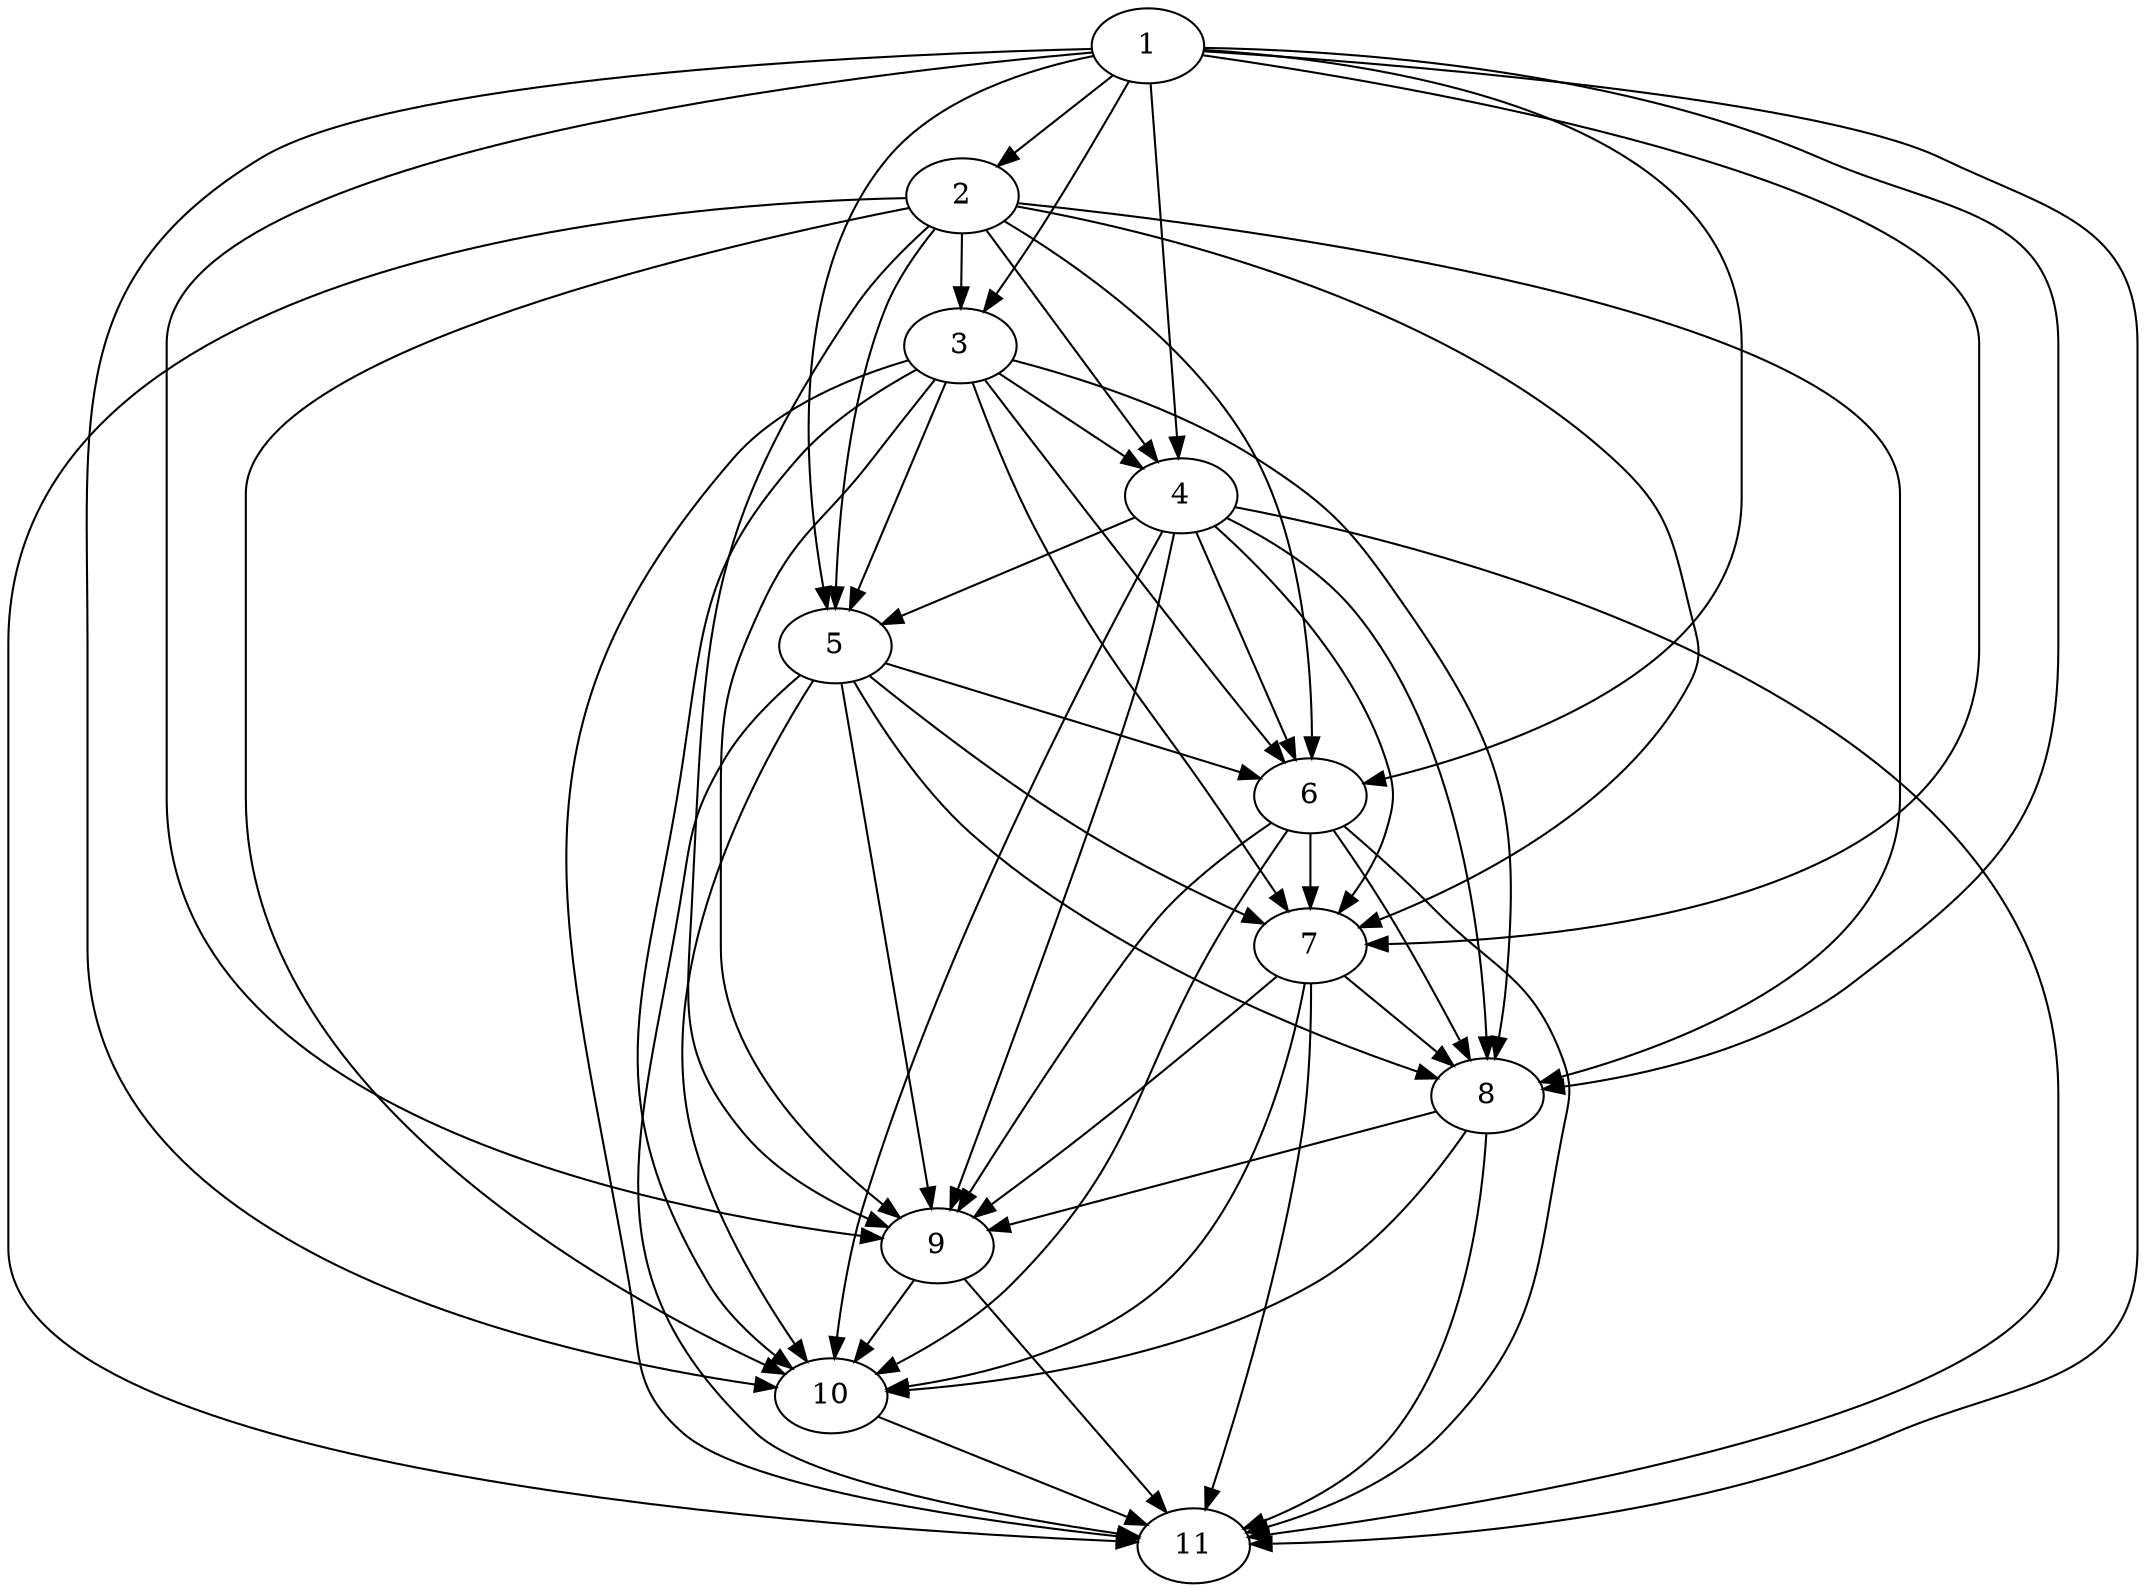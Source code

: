 digraph graphname {
	1;
	2;
	3;
	4;
	5;
	6;
	7;
	8;
	9;
	10;
	11;
	1 -> 2;
	1 -> 3;
	1 -> 4;
	1 -> 5;
	1 -> 6;
	1 -> 7;
	1 -> 8;
	1 -> 9;
	1 -> 10;
	1 -> 11;
	2 -> 3;
	2 -> 4;
	2 -> 5;
	2 -> 6;
	2 -> 7;
	2 -> 8;
	2 -> 9;
	2 -> 10;
	2 -> 11;
	3 -> 4;
	3 -> 5;
	3 -> 6;
	3 -> 7;
	3 -> 8;
	3 -> 9;
	3 -> 10;
	3 -> 11;
	4 -> 5;
	4 -> 6;
	4 -> 7;
	4 -> 8;
	4 -> 9;
	4 -> 10;
	4 -> 11;
	5 -> 6;
	5 -> 7;
	5 -> 8;
	5 -> 9;
	5 -> 10;
	5 -> 11;
	6 -> 7;
	6 -> 8;
	6 -> 9;
	6 -> 10;
	6 -> 11;
	7 -> 8;
	7 -> 9;
	7 -> 10;
	7 -> 11;
	8 -> 9;
	8 -> 10;
	8 -> 11;
	9 -> 10;
	9 -> 11;
	10 -> 11;
}